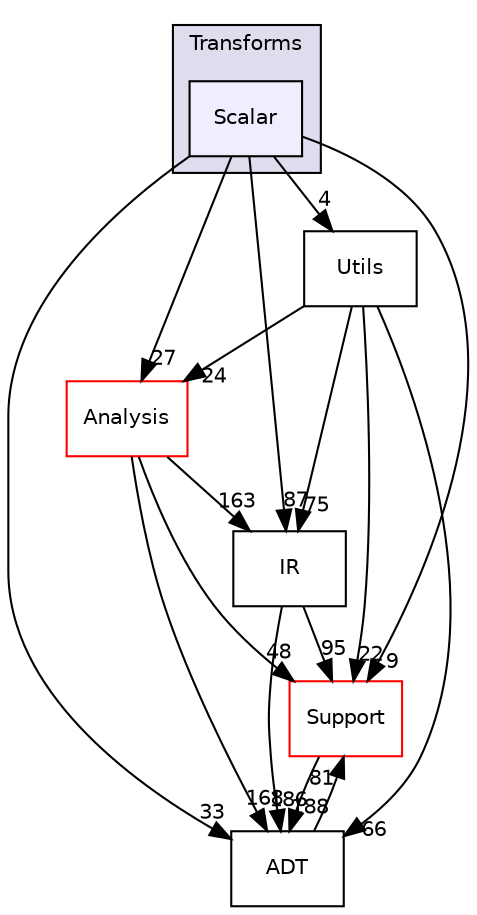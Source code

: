 digraph "include/llvm/Transforms/Scalar" {
  bgcolor=transparent;
  compound=true
  node [ fontsize="10", fontname="Helvetica"];
  edge [ labelfontsize="10", labelfontname="Helvetica"];
  subgraph clusterdir_5625ec55672b6ae9c183a884d9f7b761 {
    graph [ bgcolor="#ddddee", pencolor="black", label="Transforms" fontname="Helvetica", fontsize="10", URL="dir_5625ec55672b6ae9c183a884d9f7b761.html"]
  dir_a69686425b3d2a1ff3a5fbf5416fab85 [shape=box, label="Scalar", style="filled", fillcolor="#eeeeff", pencolor="black", URL="dir_a69686425b3d2a1ff3a5fbf5416fab85.html"];
  }
  dir_c3e93f23a4a31c717998b98ce143b7c0 [shape=box label="IR" URL="dir_c3e93f23a4a31c717998b98ce143b7c0.html"];
  dir_ae1e398ac700924fa434b51c248a5531 [shape=box label="Support" color="red" URL="dir_ae1e398ac700924fa434b51c248a5531.html"];
  dir_32453792af2ba70c54e3ccae3a790d1b [shape=box label="ADT" URL="dir_32453792af2ba70c54e3ccae3a790d1b.html"];
  dir_97cdd6ae7e6843add574fb55e792badd [shape=box label="Analysis" color="red" URL="dir_97cdd6ae7e6843add574fb55e792badd.html"];
  dir_b9426ba341d3aa182dc36932de89e798 [shape=box label="Utils" URL="dir_b9426ba341d3aa182dc36932de89e798.html"];
  dir_a69686425b3d2a1ff3a5fbf5416fab85->dir_c3e93f23a4a31c717998b98ce143b7c0 [headlabel="87", labeldistance=1.5 headhref="dir_000314_000010.html"];
  dir_a69686425b3d2a1ff3a5fbf5416fab85->dir_ae1e398ac700924fa434b51c248a5531 [headlabel="9", labeldistance=1.5 headhref="dir_000314_000011.html"];
  dir_a69686425b3d2a1ff3a5fbf5416fab85->dir_32453792af2ba70c54e3ccae3a790d1b [headlabel="33", labeldistance=1.5 headhref="dir_000314_000007.html"];
  dir_a69686425b3d2a1ff3a5fbf5416fab85->dir_97cdd6ae7e6843add574fb55e792badd [headlabel="27", labeldistance=1.5 headhref="dir_000314_000012.html"];
  dir_a69686425b3d2a1ff3a5fbf5416fab85->dir_b9426ba341d3aa182dc36932de89e798 [headlabel="4", labeldistance=1.5 headhref="dir_000314_000014.html"];
  dir_c3e93f23a4a31c717998b98ce143b7c0->dir_ae1e398ac700924fa434b51c248a5531 [headlabel="95", labeldistance=1.5 headhref="dir_000010_000011.html"];
  dir_c3e93f23a4a31c717998b98ce143b7c0->dir_32453792af2ba70c54e3ccae3a790d1b [headlabel="186", labeldistance=1.5 headhref="dir_000010_000007.html"];
  dir_ae1e398ac700924fa434b51c248a5531->dir_32453792af2ba70c54e3ccae3a790d1b [headlabel="188", labeldistance=1.5 headhref="dir_000011_000007.html"];
  dir_32453792af2ba70c54e3ccae3a790d1b->dir_ae1e398ac700924fa434b51c248a5531 [headlabel="81", labeldistance=1.5 headhref="dir_000007_000011.html"];
  dir_97cdd6ae7e6843add574fb55e792badd->dir_c3e93f23a4a31c717998b98ce143b7c0 [headlabel="163", labeldistance=1.5 headhref="dir_000012_000010.html"];
  dir_97cdd6ae7e6843add574fb55e792badd->dir_ae1e398ac700924fa434b51c248a5531 [headlabel="48", labeldistance=1.5 headhref="dir_000012_000011.html"];
  dir_97cdd6ae7e6843add574fb55e792badd->dir_32453792af2ba70c54e3ccae3a790d1b [headlabel="168", labeldistance=1.5 headhref="dir_000012_000007.html"];
  dir_b9426ba341d3aa182dc36932de89e798->dir_c3e93f23a4a31c717998b98ce143b7c0 [headlabel="75", labeldistance=1.5 headhref="dir_000014_000010.html"];
  dir_b9426ba341d3aa182dc36932de89e798->dir_ae1e398ac700924fa434b51c248a5531 [headlabel="22", labeldistance=1.5 headhref="dir_000014_000011.html"];
  dir_b9426ba341d3aa182dc36932de89e798->dir_32453792af2ba70c54e3ccae3a790d1b [headlabel="66", labeldistance=1.5 headhref="dir_000014_000007.html"];
  dir_b9426ba341d3aa182dc36932de89e798->dir_97cdd6ae7e6843add574fb55e792badd [headlabel="24", labeldistance=1.5 headhref="dir_000014_000012.html"];
}
